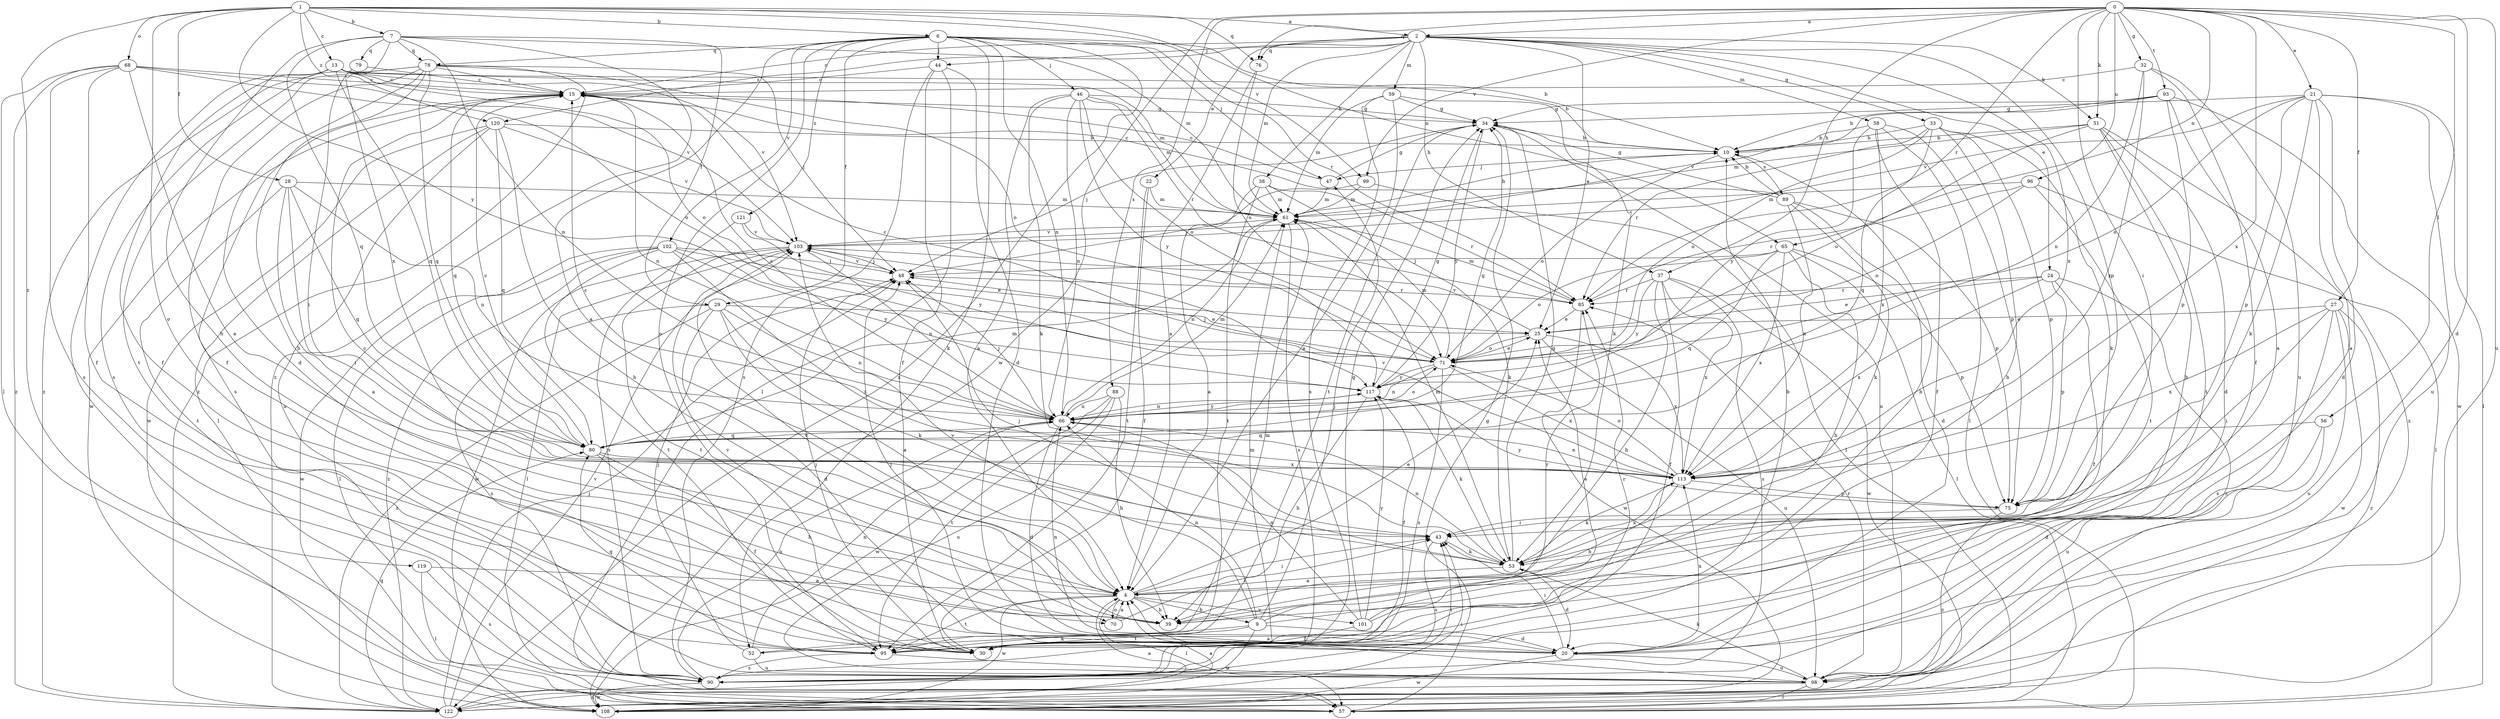 strict digraph  {
0;
1;
2;
4;
6;
7;
9;
10;
13;
15;
20;
21;
22;
24;
25;
27;
28;
29;
30;
32;
33;
34;
37;
38;
39;
43;
44;
46;
47;
48;
51;
52;
53;
56;
57;
58;
59;
61;
65;
66;
68;
70;
71;
75;
76;
78;
79;
80;
85;
88;
89;
90;
93;
95;
96;
98;
99;
101;
102;
103;
108;
113;
117;
119;
120;
121;
122;
0 -> 2  [label=a];
0 -> 20  [label=d];
0 -> 21  [label=e];
0 -> 27  [label=f];
0 -> 32  [label=g];
0 -> 37  [label=h];
0 -> 43  [label=i];
0 -> 51  [label=k];
0 -> 56  [label=l];
0 -> 65  [label=n];
0 -> 76  [label=q];
0 -> 85  [label=r];
0 -> 88  [label=s];
0 -> 93  [label=t];
0 -> 96  [label=u];
0 -> 98  [label=u];
0 -> 99  [label=v];
0 -> 108  [label=w];
0 -> 113  [label=x];
1 -> 2  [label=a];
1 -> 6  [label=b];
1 -> 7  [label=b];
1 -> 13  [label=c];
1 -> 28  [label=f];
1 -> 65  [label=n];
1 -> 68  [label=o];
1 -> 70  [label=o];
1 -> 76  [label=q];
1 -> 99  [label=v];
1 -> 117  [label=y];
1 -> 119  [label=z];
1 -> 120  [label=z];
2 -> 15  [label=c];
2 -> 22  [label=e];
2 -> 24  [label=e];
2 -> 25  [label=e];
2 -> 33  [label=g];
2 -> 37  [label=h];
2 -> 38  [label=h];
2 -> 44  [label=j];
2 -> 51  [label=k];
2 -> 58  [label=m];
2 -> 59  [label=m];
2 -> 61  [label=m];
2 -> 75  [label=p];
2 -> 76  [label=q];
2 -> 113  [label=x];
2 -> 120  [label=z];
4 -> 9  [label=b];
4 -> 15  [label=c];
4 -> 25  [label=e];
4 -> 39  [label=h];
4 -> 43  [label=i];
4 -> 57  [label=l];
4 -> 70  [label=o];
4 -> 95  [label=t];
4 -> 101  [label=v];
4 -> 108  [label=w];
6 -> 4  [label=a];
6 -> 10  [label=b];
6 -> 29  [label=f];
6 -> 44  [label=j];
6 -> 46  [label=j];
6 -> 47  [label=j];
6 -> 52  [label=k];
6 -> 66  [label=n];
6 -> 70  [label=o];
6 -> 78  [label=q];
6 -> 85  [label=r];
6 -> 102  [label=v];
6 -> 121  [label=z];
6 -> 122  [label=z];
7 -> 29  [label=f];
7 -> 39  [label=h];
7 -> 61  [label=m];
7 -> 66  [label=n];
7 -> 78  [label=q];
7 -> 79  [label=q];
7 -> 80  [label=q];
7 -> 113  [label=x];
7 -> 122  [label=z];
9 -> 10  [label=b];
9 -> 20  [label=d];
9 -> 47  [label=j];
9 -> 52  [label=k];
9 -> 66  [label=n];
9 -> 85  [label=r];
9 -> 95  [label=t];
9 -> 103  [label=v];
9 -> 122  [label=z];
10 -> 47  [label=j];
10 -> 71  [label=o];
10 -> 89  [label=s];
13 -> 10  [label=b];
13 -> 15  [label=c];
13 -> 30  [label=f];
13 -> 57  [label=l];
13 -> 61  [label=m];
13 -> 71  [label=o];
13 -> 80  [label=q];
13 -> 103  [label=v];
13 -> 122  [label=z];
15 -> 34  [label=g];
15 -> 66  [label=n];
15 -> 80  [label=q];
15 -> 90  [label=s];
15 -> 108  [label=w];
20 -> 43  [label=i];
20 -> 48  [label=j];
20 -> 66  [label=n];
20 -> 98  [label=u];
20 -> 108  [label=w];
20 -> 113  [label=x];
21 -> 4  [label=a];
21 -> 20  [label=d];
21 -> 34  [label=g];
21 -> 53  [label=k];
21 -> 57  [label=l];
21 -> 71  [label=o];
21 -> 75  [label=p];
21 -> 98  [label=u];
21 -> 103  [label=v];
22 -> 30  [label=f];
22 -> 61  [label=m];
22 -> 95  [label=t];
24 -> 25  [label=e];
24 -> 30  [label=f];
24 -> 75  [label=p];
24 -> 85  [label=r];
24 -> 113  [label=x];
24 -> 122  [label=z];
25 -> 71  [label=o];
25 -> 98  [label=u];
25 -> 103  [label=v];
25 -> 113  [label=x];
27 -> 25  [label=e];
27 -> 43  [label=i];
27 -> 90  [label=s];
27 -> 98  [label=u];
27 -> 108  [label=w];
27 -> 113  [label=x];
27 -> 122  [label=z];
28 -> 4  [label=a];
28 -> 43  [label=i];
28 -> 61  [label=m];
28 -> 66  [label=n];
28 -> 80  [label=q];
28 -> 95  [label=t];
29 -> 4  [label=a];
29 -> 20  [label=d];
29 -> 25  [label=e];
29 -> 53  [label=k];
29 -> 66  [label=n];
29 -> 90  [label=s];
29 -> 122  [label=z];
30 -> 48  [label=j];
30 -> 85  [label=r];
30 -> 103  [label=v];
32 -> 15  [label=c];
32 -> 30  [label=f];
32 -> 66  [label=n];
32 -> 98  [label=u];
32 -> 113  [label=x];
33 -> 10  [label=b];
33 -> 39  [label=h];
33 -> 53  [label=k];
33 -> 71  [label=o];
33 -> 75  [label=p];
33 -> 80  [label=q];
33 -> 85  [label=r];
34 -> 10  [label=b];
34 -> 48  [label=j];
34 -> 95  [label=t];
34 -> 98  [label=u];
34 -> 117  [label=y];
37 -> 30  [label=f];
37 -> 39  [label=h];
37 -> 85  [label=r];
37 -> 90  [label=s];
37 -> 108  [label=w];
37 -> 113  [label=x];
37 -> 117  [label=y];
38 -> 4  [label=a];
38 -> 53  [label=k];
38 -> 61  [label=m];
38 -> 85  [label=r];
38 -> 95  [label=t];
39 -> 103  [label=v];
43 -> 53  [label=k];
43 -> 90  [label=s];
44 -> 15  [label=c];
44 -> 20  [label=d];
44 -> 30  [label=f];
44 -> 57  [label=l];
44 -> 90  [label=s];
46 -> 4  [label=a];
46 -> 34  [label=g];
46 -> 53  [label=k];
46 -> 61  [label=m];
46 -> 66  [label=n];
46 -> 71  [label=o];
46 -> 85  [label=r];
46 -> 117  [label=y];
47 -> 15  [label=c];
47 -> 34  [label=g];
47 -> 61  [label=m];
48 -> 85  [label=r];
48 -> 103  [label=v];
51 -> 10  [label=b];
51 -> 20  [label=d];
51 -> 39  [label=h];
51 -> 61  [label=m];
51 -> 71  [label=o];
51 -> 95  [label=t];
51 -> 122  [label=z];
52 -> 48  [label=j];
52 -> 61  [label=m];
52 -> 66  [label=n];
52 -> 98  [label=u];
53 -> 4  [label=a];
53 -> 20  [label=d];
53 -> 34  [label=g];
53 -> 48  [label=j];
53 -> 61  [label=m];
53 -> 66  [label=n];
53 -> 113  [label=x];
56 -> 20  [label=d];
56 -> 80  [label=q];
56 -> 98  [label=u];
57 -> 34  [label=g];
58 -> 10  [label=b];
58 -> 30  [label=f];
58 -> 57  [label=l];
58 -> 75  [label=p];
58 -> 113  [label=x];
58 -> 117  [label=y];
59 -> 4  [label=a];
59 -> 34  [label=g];
59 -> 53  [label=k];
59 -> 61  [label=m];
59 -> 90  [label=s];
61 -> 10  [label=b];
61 -> 66  [label=n];
61 -> 90  [label=s];
61 -> 103  [label=v];
65 -> 39  [label=h];
65 -> 48  [label=j];
65 -> 57  [label=l];
65 -> 71  [label=o];
65 -> 75  [label=p];
65 -> 80  [label=q];
65 -> 113  [label=x];
66 -> 15  [label=c];
66 -> 20  [label=d];
66 -> 34  [label=g];
66 -> 48  [label=j];
66 -> 61  [label=m];
66 -> 71  [label=o];
66 -> 80  [label=q];
66 -> 117  [label=y];
68 -> 4  [label=a];
68 -> 15  [label=c];
68 -> 30  [label=f];
68 -> 57  [label=l];
68 -> 71  [label=o];
68 -> 90  [label=s];
68 -> 103  [label=v];
68 -> 122  [label=z];
70 -> 4  [label=a];
70 -> 43  [label=i];
71 -> 15  [label=c];
71 -> 25  [label=e];
71 -> 48  [label=j];
71 -> 61  [label=m];
71 -> 66  [label=n];
71 -> 90  [label=s];
71 -> 113  [label=x];
71 -> 117  [label=y];
75 -> 43  [label=i];
75 -> 117  [label=y];
75 -> 122  [label=z];
76 -> 4  [label=a];
76 -> 71  [label=o];
78 -> 15  [label=c];
78 -> 20  [label=d];
78 -> 30  [label=f];
78 -> 39  [label=h];
78 -> 48  [label=j];
78 -> 71  [label=o];
78 -> 80  [label=q];
78 -> 90  [label=s];
78 -> 95  [label=t];
78 -> 122  [label=z];
79 -> 15  [label=c];
79 -> 43  [label=i];
80 -> 15  [label=c];
80 -> 30  [label=f];
80 -> 39  [label=h];
80 -> 61  [label=m];
80 -> 113  [label=x];
85 -> 25  [label=e];
85 -> 61  [label=m];
85 -> 108  [label=w];
88 -> 39  [label=h];
88 -> 66  [label=n];
88 -> 95  [label=t];
88 -> 98  [label=u];
88 -> 108  [label=w];
89 -> 10  [label=b];
89 -> 15  [label=c];
89 -> 20  [label=d];
89 -> 34  [label=g];
89 -> 53  [label=k];
89 -> 75  [label=p];
89 -> 113  [label=x];
90 -> 43  [label=i];
90 -> 61  [label=m];
90 -> 66  [label=n];
90 -> 108  [label=w];
93 -> 4  [label=a];
93 -> 10  [label=b];
93 -> 34  [label=g];
93 -> 75  [label=p];
93 -> 103  [label=v];
93 -> 108  [label=w];
95 -> 80  [label=q];
95 -> 90  [label=s];
95 -> 98  [label=u];
96 -> 57  [label=l];
96 -> 61  [label=m];
96 -> 71  [label=o];
96 -> 85  [label=r];
96 -> 95  [label=t];
98 -> 4  [label=a];
98 -> 53  [label=k];
98 -> 57  [label=l];
98 -> 85  [label=r];
98 -> 122  [label=z];
99 -> 48  [label=j];
99 -> 57  [label=l];
99 -> 61  [label=m];
101 -> 10  [label=b];
101 -> 25  [label=e];
101 -> 30  [label=f];
101 -> 34  [label=g];
101 -> 66  [label=n];
101 -> 117  [label=y];
102 -> 25  [label=e];
102 -> 43  [label=i];
102 -> 48  [label=j];
102 -> 57  [label=l];
102 -> 95  [label=t];
102 -> 108  [label=w];
102 -> 117  [label=y];
102 -> 122  [label=z];
103 -> 48  [label=j];
103 -> 57  [label=l];
103 -> 66  [label=n];
103 -> 95  [label=t];
103 -> 108  [label=w];
108 -> 4  [label=a];
108 -> 43  [label=i];
113 -> 15  [label=c];
113 -> 39  [label=h];
113 -> 53  [label=k];
113 -> 66  [label=n];
113 -> 71  [label=o];
113 -> 75  [label=p];
113 -> 103  [label=v];
117 -> 30  [label=f];
117 -> 34  [label=g];
117 -> 39  [label=h];
117 -> 53  [label=k];
117 -> 66  [label=n];
119 -> 4  [label=a];
119 -> 57  [label=l];
119 -> 90  [label=s];
120 -> 10  [label=b];
120 -> 39  [label=h];
120 -> 57  [label=l];
120 -> 80  [label=q];
120 -> 98  [label=u];
120 -> 103  [label=v];
120 -> 108  [label=w];
121 -> 90  [label=s];
121 -> 103  [label=v];
121 -> 117  [label=y];
122 -> 4  [label=a];
122 -> 48  [label=j];
122 -> 80  [label=q];
122 -> 103  [label=v];
}
